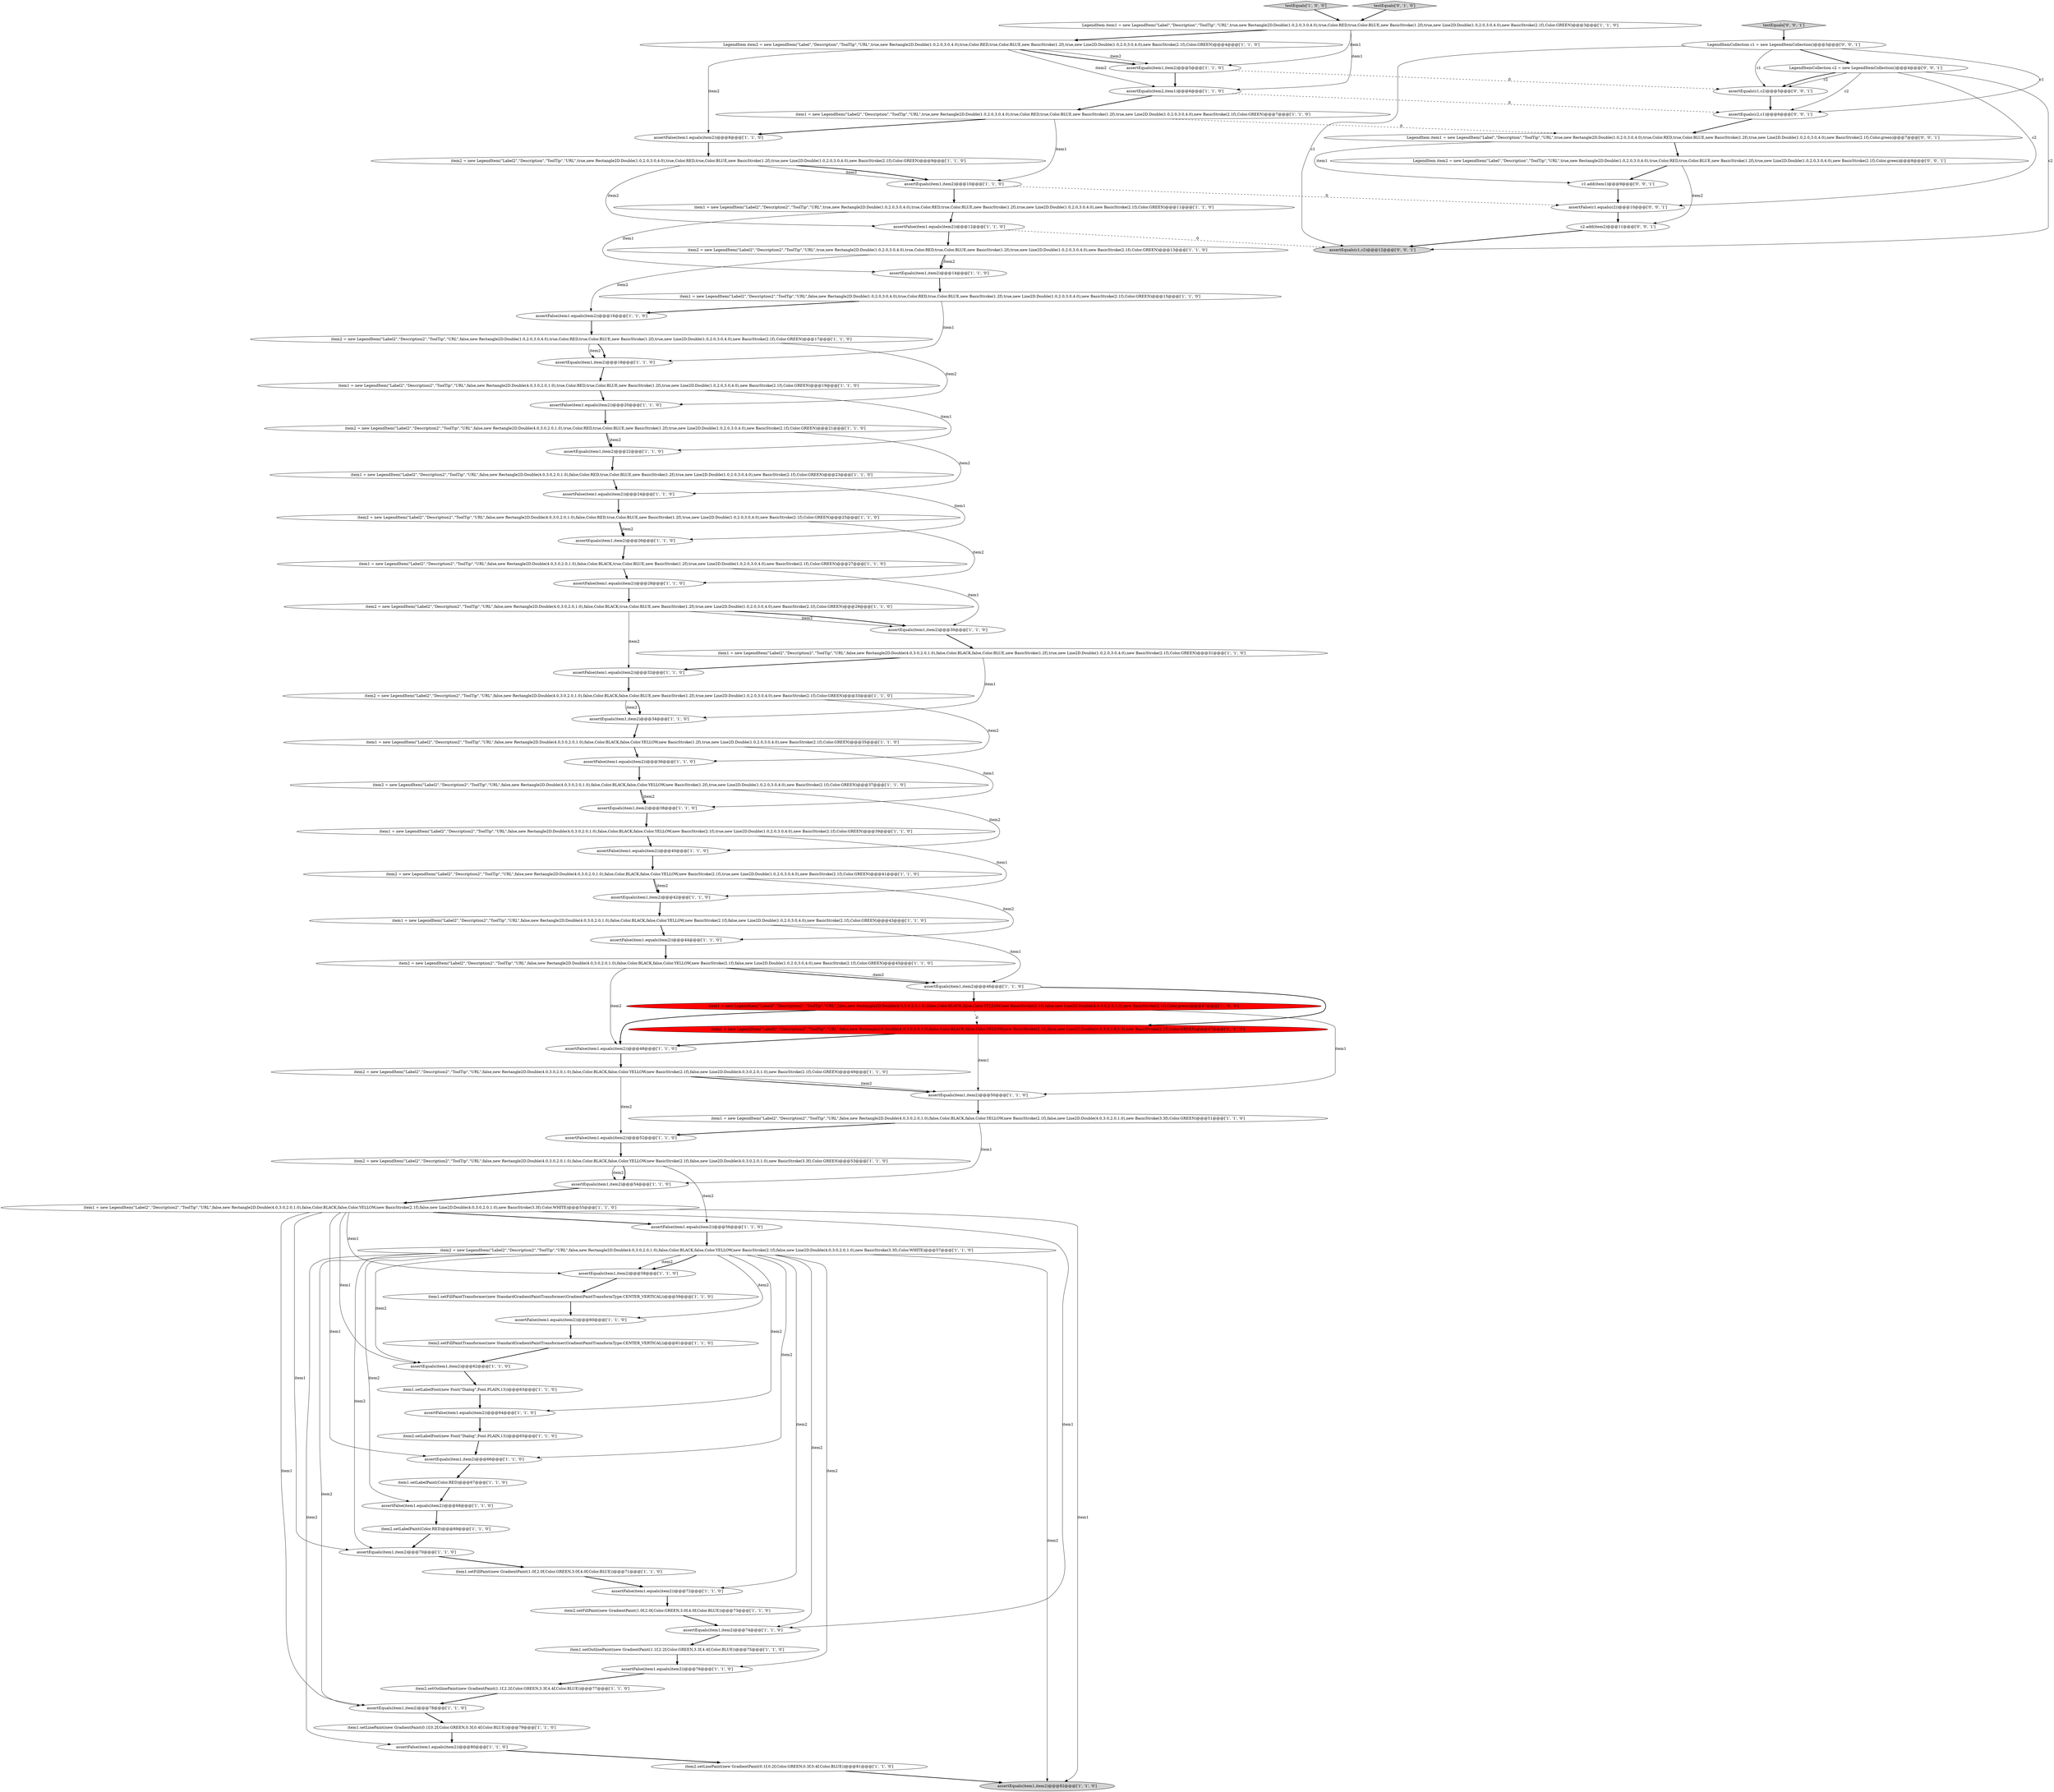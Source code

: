 digraph {
41 [style = filled, label = "assertFalse(item1.equals(item2))@@@64@@@['1', '1', '0']", fillcolor = white, shape = ellipse image = "AAA0AAABBB1BBB"];
90 [style = filled, label = "LegendItemCollection c1 = new LegendItemCollection()@@@3@@@['0', '0', '1']", fillcolor = white, shape = ellipse image = "AAA0AAABBB3BBB"];
17 [style = filled, label = "assertEquals(item1,item2)@@@30@@@['1', '1', '0']", fillcolor = white, shape = ellipse image = "AAA0AAABBB1BBB"];
51 [style = filled, label = "item1 = new LegendItem(\"Label2\",\"Description2\",\"ToolTip\",\"URL\",false,new Rectangle2D.Double(4.0,3.0,2.0,1.0),false,Color.BLACK,false,Color.YELLOW,new BasicStroke(2.1f),false,new Line2D.Double(4.0,3.0,2.0,1.0),new BasicStroke(3.3f),Color.GREEN)@@@51@@@['1', '1', '0']", fillcolor = white, shape = ellipse image = "AAA0AAABBB1BBB"];
84 [style = filled, label = "LegendItemCollection c2 = new LegendItemCollection()@@@4@@@['0', '0', '1']", fillcolor = white, shape = ellipse image = "AAA0AAABBB3BBB"];
9 [style = filled, label = "item1.setLabelPaint(Color.RED)@@@67@@@['1', '1', '0']", fillcolor = white, shape = ellipse image = "AAA0AAABBB1BBB"];
66 [style = filled, label = "assertFalse(item1.equals(item2))@@@24@@@['1', '1', '0']", fillcolor = white, shape = ellipse image = "AAA0AAABBB1BBB"];
76 [style = filled, label = "assertFalse(item1.equals(item2))@@@8@@@['1', '1', '0']", fillcolor = white, shape = ellipse image = "AAA0AAABBB1BBB"];
14 [style = filled, label = "item2 = new LegendItem(\"Label2\",\"Description2\",\"ToolTip\",\"URL\",false,new Rectangle2D.Double(4.0,3.0,2.0,1.0),false,Color.BLACK,false,Color.YELLOW,new BasicStroke(2.1f),false,new Line2D.Double(1.0,2.0,3.0,4.0),new BasicStroke(2.1f),Color.GREEN)@@@45@@@['1', '1', '0']", fillcolor = white, shape = ellipse image = "AAA0AAABBB1BBB"];
75 [style = filled, label = "item2.setLabelFont(new Font(\"Dialog\",Font.PLAIN,13))@@@65@@@['1', '1', '0']", fillcolor = white, shape = ellipse image = "AAA0AAABBB1BBB"];
79 [style = filled, label = "testEquals['1', '0', '0']", fillcolor = lightgray, shape = diamond image = "AAA0AAABBB1BBB"];
85 [style = filled, label = "assertEquals(c2,c1)@@@6@@@['0', '0', '1']", fillcolor = white, shape = ellipse image = "AAA0AAABBB3BBB"];
8 [style = filled, label = "item2 = new LegendItem(\"Label2\",\"Description2\",\"ToolTip\",\"URL\",false,new Rectangle2D.Double(4.0,3.0,2.0,1.0),false,Color.BLACK,false,Color.YELLOW,new BasicStroke(2.1f),false,new Line2D.Double(4.0,3.0,2.0,1.0),new BasicStroke(3.3f),Color.GREEN)@@@53@@@['1', '1', '0']", fillcolor = white, shape = ellipse image = "AAA0AAABBB1BBB"];
23 [style = filled, label = "assertEquals(item2,item1)@@@6@@@['1', '1', '0']", fillcolor = white, shape = ellipse image = "AAA0AAABBB1BBB"];
60 [style = filled, label = "assertFalse(item1.equals(item2))@@@28@@@['1', '1', '0']", fillcolor = white, shape = ellipse image = "AAA0AAABBB1BBB"];
28 [style = filled, label = "assertEquals(item1,item2)@@@54@@@['1', '1', '0']", fillcolor = white, shape = ellipse image = "AAA0AAABBB1BBB"];
26 [style = filled, label = "item1 = new LegendItem(\"Label2\",\"Description2\",\"ToolTip\",\"URL\",false,new Rectangle2D.Double(4.0,3.0,2.0,1.0),false,Color.BLACK,false,Color.YELLOW,new BasicStroke(2.1f),true,new Line2D.Double(1.0,2.0,3.0,4.0),new BasicStroke(2.1f),Color.GREEN)@@@39@@@['1', '1', '0']", fillcolor = white, shape = ellipse image = "AAA0AAABBB1BBB"];
65 [style = filled, label = "assertFalse(item1.equals(item2))@@@12@@@['1', '1', '0']", fillcolor = white, shape = ellipse image = "AAA0AAABBB1BBB"];
32 [style = filled, label = "assertEquals(item1,item2)@@@14@@@['1', '1', '0']", fillcolor = white, shape = ellipse image = "AAA0AAABBB1BBB"];
91 [style = filled, label = "c1.add(item1)@@@9@@@['0', '0', '1']", fillcolor = white, shape = ellipse image = "AAA0AAABBB3BBB"];
49 [style = filled, label = "item2 = new LegendItem(\"Label2\",\"Description2\",\"ToolTip\",\"URL\",false,new Rectangle2D.Double(4.0,3.0,2.0,1.0),false,Color.RED,true,Color.BLUE,new BasicStroke(1.2f),true,new Line2D.Double(1.0,2.0,3.0,4.0),new BasicStroke(2.1f),Color.GREEN)@@@25@@@['1', '1', '0']", fillcolor = white, shape = ellipse image = "AAA0AAABBB1BBB"];
15 [style = filled, label = "assertFalse(item1.equals(item2))@@@72@@@['1', '1', '0']", fillcolor = white, shape = ellipse image = "AAA0AAABBB1BBB"];
30 [style = filled, label = "assertEquals(item1,item2)@@@74@@@['1', '1', '0']", fillcolor = white, shape = ellipse image = "AAA0AAABBB1BBB"];
22 [style = filled, label = "assertEquals(item1,item2)@@@82@@@['1', '1', '0']", fillcolor = lightgray, shape = ellipse image = "AAA0AAABBB1BBB"];
80 [style = filled, label = "item1 = new LegendItem(\"Label2\",\"Description2\",\"ToolTip\",\"URL\",false,new Rectangle2D.Double(4.0,3.0,2.0,1.0),false,Color.BLACK,false,Color.YELLOW,new BasicStroke(1.2f),true,new Line2D.Double(1.0,2.0,3.0,4.0),new BasicStroke(2.1f),Color.GREEN)@@@35@@@['1', '1', '0']", fillcolor = white, shape = ellipse image = "AAA0AAABBB1BBB"];
57 [style = filled, label = "LegendItem item2 = new LegendItem(\"Label\",\"Description\",\"ToolTip\",\"URL\",true,new Rectangle2D.Double(1.0,2.0,3.0,4.0),true,Color.RED,true,Color.BLUE,new BasicStroke(1.2f),true,new Line2D.Double(1.0,2.0,3.0,4.0),new BasicStroke(2.1f),Color.GREEN)@@@4@@@['1', '1', '0']", fillcolor = white, shape = ellipse image = "AAA0AAABBB1BBB"];
16 [style = filled, label = "assertFalse(item1.equals(item2))@@@36@@@['1', '1', '0']", fillcolor = white, shape = ellipse image = "AAA0AAABBB1BBB"];
71 [style = filled, label = "assertEquals(item1,item2)@@@46@@@['1', '1', '0']", fillcolor = white, shape = ellipse image = "AAA0AAABBB1BBB"];
64 [style = filled, label = "item1 = new LegendItem(\"Label2\",\"Description\",\"ToolTip\",\"URL\",true,new Rectangle2D.Double(1.0,2.0,3.0,4.0),true,Color.RED,true,Color.BLUE,new BasicStroke(1.2f),true,new Line2D.Double(1.0,2.0,3.0,4.0),new BasicStroke(2.1f),Color.GREEN)@@@7@@@['1', '1', '0']", fillcolor = white, shape = ellipse image = "AAA0AAABBB1BBB"];
10 [style = filled, label = "item1.setFillPaint(new GradientPaint(1.0f,2.0f,Color.GREEN,3.0f,4.0f,Color.BLUE))@@@71@@@['1', '1', '0']", fillcolor = white, shape = ellipse image = "AAA0AAABBB1BBB"];
56 [style = filled, label = "item2 = new LegendItem(\"Label2\",\"Description2\",\"ToolTip\",\"URL\",false,new Rectangle2D.Double(4.0,3.0,2.0,1.0),true,Color.RED,true,Color.BLUE,new BasicStroke(1.2f),true,new Line2D.Double(1.0,2.0,3.0,4.0),new BasicStroke(2.1f),Color.GREEN)@@@21@@@['1', '1', '0']", fillcolor = white, shape = ellipse image = "AAA0AAABBB1BBB"];
13 [style = filled, label = "item1.setLinePaint(new GradientPaint(0.1f,0.2f,Color.GREEN,0.3f,0.4f,Color.BLUE))@@@79@@@['1', '1', '0']", fillcolor = white, shape = ellipse image = "AAA0AAABBB1BBB"];
44 [style = filled, label = "item2.setLinePaint(new GradientPaint(0.1f,0.2f,Color.GREEN,0.3f,0.4f,Color.BLUE))@@@81@@@['1', '1', '0']", fillcolor = white, shape = ellipse image = "AAA0AAABBB1BBB"];
42 [style = filled, label = "assertFalse(item1.equals(item2))@@@44@@@['1', '1', '0']", fillcolor = white, shape = ellipse image = "AAA0AAABBB1BBB"];
11 [style = filled, label = "item1 = new LegendItem(\"Label2\",\"Description2\",\"ToolTip\",\"URL\",false,new Rectangle2D.Double(4.0,3.0,2.0,1.0),true,Color.RED,true,Color.BLUE,new BasicStroke(1.2f),true,new Line2D.Double(1.0,2.0,3.0,4.0),new BasicStroke(2.1f),Color.GREEN)@@@19@@@['1', '1', '0']", fillcolor = white, shape = ellipse image = "AAA0AAABBB1BBB"];
35 [style = filled, label = "item1 = new LegendItem(\"Label2\",\"Description2\",\"ToolTip\",\"URL\",false,new Rectangle2D.Double(4.0,3.0,2.0,1.0),false,Color.RED,true,Color.BLUE,new BasicStroke(1.2f),true,new Line2D.Double(1.0,2.0,3.0,4.0),new BasicStroke(2.1f),Color.GREEN)@@@23@@@['1', '1', '0']", fillcolor = white, shape = ellipse image = "AAA0AAABBB1BBB"];
72 [style = filled, label = "assertFalse(item1.equals(item2))@@@68@@@['1', '1', '0']", fillcolor = white, shape = ellipse image = "AAA0AAABBB1BBB"];
27 [style = filled, label = "item2.setFillPaint(new GradientPaint(1.0f,2.0f,Color.GREEN,3.0f,4.0f,Color.BLUE))@@@73@@@['1', '1', '0']", fillcolor = white, shape = ellipse image = "AAA0AAABBB1BBB"];
1 [style = filled, label = "assertFalse(item1.equals(item2))@@@80@@@['1', '1', '0']", fillcolor = white, shape = ellipse image = "AAA0AAABBB1BBB"];
18 [style = filled, label = "assertFalse(item1.equals(item2))@@@56@@@['1', '1', '0']", fillcolor = white, shape = ellipse image = "AAA0AAABBB1BBB"];
7 [style = filled, label = "item1.setLabelFont(new Font(\"Dialog\",Font.PLAIN,13))@@@63@@@['1', '1', '0']", fillcolor = white, shape = ellipse image = "AAA0AAABBB1BBB"];
58 [style = filled, label = "assertFalse(item1.equals(item2))@@@60@@@['1', '1', '0']", fillcolor = white, shape = ellipse image = "AAA0AAABBB1BBB"];
46 [style = filled, label = "assertFalse(item1.equals(item2))@@@20@@@['1', '1', '0']", fillcolor = white, shape = ellipse image = "AAA0AAABBB1BBB"];
6 [style = filled, label = "item1.setFillPaintTransformer(new StandardGradientPaintTransformer(GradientPaintTransformType.CENTER_VERTICAL))@@@59@@@['1', '1', '0']", fillcolor = white, shape = ellipse image = "AAA0AAABBB1BBB"];
48 [style = filled, label = "item2 = new LegendItem(\"Label2\",\"Description2\",\"ToolTip\",\"URL\",false,new Rectangle2D.Double(4.0,3.0,2.0,1.0),false,Color.BLACK,false,Color.YELLOW,new BasicStroke(2.1f),false,new Line2D.Double(4.0,3.0,2.0,1.0),new BasicStroke(3.3f),Color.WHITE)@@@57@@@['1', '1', '0']", fillcolor = white, shape = ellipse image = "AAA0AAABBB1BBB"];
43 [style = filled, label = "item2.setLabelPaint(Color.RED)@@@69@@@['1', '1', '0']", fillcolor = white, shape = ellipse image = "AAA0AAABBB1BBB"];
88 [style = filled, label = "assertEquals(c1,c2)@@@12@@@['0', '0', '1']", fillcolor = lightgray, shape = ellipse image = "AAA0AAABBB3BBB"];
81 [style = filled, label = "item1 = new LegendItem(\"Label2\",\"Description2\",\"ToolTip\",\"URL\",false,new Rectangle2D.Double(4.0,3.0,2.0,1.0),false,Color.BLACK,false,Color.YELLOW,new BasicStroke(2.1f),false,new Line2D.Double(4.0,3.0,2.0,1.0),new BasicStroke(2.1f),Color.GREEN)@@@47@@@['0', '1', '0']", fillcolor = red, shape = ellipse image = "AAA1AAABBB2BBB"];
69 [style = filled, label = "assertFalse(item1.equals(item2))@@@40@@@['1', '1', '0']", fillcolor = white, shape = ellipse image = "AAA0AAABBB1BBB"];
61 [style = filled, label = "item2 = new LegendItem(\"Label2\",\"Description2\",\"ToolTip\",\"URL\",false,new Rectangle2D.Double(1.0,2.0,3.0,4.0),true,Color.RED,true,Color.BLUE,new BasicStroke(1.2f),true,new Line2D.Double(1.0,2.0,3.0,4.0),new BasicStroke(2.1f),Color.GREEN)@@@17@@@['1', '1', '0']", fillcolor = white, shape = ellipse image = "AAA0AAABBB1BBB"];
52 [style = filled, label = "assertFalse(item1.equals(item2))@@@52@@@['1', '1', '0']", fillcolor = white, shape = ellipse image = "AAA0AAABBB1BBB"];
3 [style = filled, label = "item1.setOutlinePaint(new GradientPaint(1.1f,2.2f,Color.GREEN,3.3f,4.4f,Color.BLUE))@@@75@@@['1', '1', '0']", fillcolor = white, shape = ellipse image = "AAA0AAABBB1BBB"];
34 [style = filled, label = "item1 = new LegendItem(\"Label2\",\"Description2\",\"ToolTip\",\"URL\",false,new Rectangle2D.Double(1.0,2.0,3.0,4.0),true,Color.RED,true,Color.BLUE,new BasicStroke(1.2f),true,new Line2D.Double(1.0,2.0,3.0,4.0),new BasicStroke(2.1f),Color.GREEN)@@@15@@@['1', '1', '0']", fillcolor = white, shape = ellipse image = "AAA0AAABBB1BBB"];
29 [style = filled, label = "assertEquals(item1,item2)@@@62@@@['1', '1', '0']", fillcolor = white, shape = ellipse image = "AAA0AAABBB1BBB"];
54 [style = filled, label = "item2 = new LegendItem(\"Label2\",\"Description2\",\"ToolTip\",\"URL\",false,new Rectangle2D.Double(4.0,3.0,2.0,1.0),false,Color.BLACK,false,Color.YELLOW,new BasicStroke(2.1f),true,new Line2D.Double(1.0,2.0,3.0,4.0),new BasicStroke(2.1f),Color.GREEN)@@@41@@@['1', '1', '0']", fillcolor = white, shape = ellipse image = "AAA0AAABBB1BBB"];
25 [style = filled, label = "assertFalse(item1.equals(item2))@@@76@@@['1', '1', '0']", fillcolor = white, shape = ellipse image = "AAA0AAABBB1BBB"];
59 [style = filled, label = "assertFalse(item1.equals(item2))@@@48@@@['1', '1', '0']", fillcolor = white, shape = ellipse image = "AAA0AAABBB1BBB"];
82 [style = filled, label = "testEquals['0', '1', '0']", fillcolor = lightgray, shape = diamond image = "AAA0AAABBB2BBB"];
40 [style = filled, label = "assertEquals(item1,item2)@@@5@@@['1', '1', '0']", fillcolor = white, shape = ellipse image = "AAA0AAABBB1BBB"];
36 [style = filled, label = "assertEquals(item1,item2)@@@70@@@['1', '1', '0']", fillcolor = white, shape = ellipse image = "AAA0AAABBB1BBB"];
38 [style = filled, label = "item1 = new LegendItem(\"Label2\",\"Description2\",\"ToolTip\",\"URL\",false,new Rectangle2D.Double(4.0,3.0,2.0,1.0),false,Color.BLACK,false,Color.YELLOW,new BasicStroke(2.1f),false,new Line2D.Double(4.0,3.0,2.0,1.0),new BasicStroke(3.3f),Color.WHITE)@@@55@@@['1', '1', '0']", fillcolor = white, shape = ellipse image = "AAA0AAABBB1BBB"];
33 [style = filled, label = "assertEquals(item1,item2)@@@38@@@['1', '1', '0']", fillcolor = white, shape = ellipse image = "AAA0AAABBB1BBB"];
24 [style = filled, label = "item2 = new LegendItem(\"Label2\",\"Description2\",\"ToolTip\",\"URL\",false,new Rectangle2D.Double(4.0,3.0,2.0,1.0),false,Color.BLACK,false,Color.YELLOW,new BasicStroke(2.1f),false,new Line2D.Double(4.0,3.0,2.0,1.0),new BasicStroke(2.1f),Color.GREEN)@@@49@@@['1', '1', '0']", fillcolor = white, shape = ellipse image = "AAA0AAABBB1BBB"];
63 [style = filled, label = "item2 = new LegendItem(\"Label2\",\"Description\",\"ToolTip\",\"URL\",true,new Rectangle2D.Double(1.0,2.0,3.0,4.0),true,Color.RED,true,Color.BLUE,new BasicStroke(1.2f),true,new Line2D.Double(1.0,2.0,3.0,4.0),new BasicStroke(2.1f),Color.GREEN)@@@9@@@['1', '1', '0']", fillcolor = white, shape = ellipse image = "AAA0AAABBB1BBB"];
67 [style = filled, label = "item2.setOutlinePaint(new GradientPaint(1.1f,2.2f,Color.GREEN,3.3f,4.4f,Color.BLUE))@@@77@@@['1', '1', '0']", fillcolor = white, shape = ellipse image = "AAA0AAABBB1BBB"];
87 [style = filled, label = "LegendItem item1 = new LegendItem(\"Label\",\"Description\",\"ToolTip\",\"URL\",true,new Rectangle2D.Double(1.0,2.0,3.0,4.0),true,Color.RED,true,Color.BLUE,new BasicStroke(1.2f),true,new Line2D.Double(1.0,2.0,3.0,4.0),new BasicStroke(2.1f),Color.green)@@@7@@@['0', '0', '1']", fillcolor = white, shape = ellipse image = "AAA0AAABBB3BBB"];
53 [style = filled, label = "item1 = new LegendItem(\"Label2\",\"Description2\",\"ToolTip\",\"URL\",true,new Rectangle2D.Double(1.0,2.0,3.0,4.0),true,Color.RED,true,Color.BLUE,new BasicStroke(1.2f),true,new Line2D.Double(1.0,2.0,3.0,4.0),new BasicStroke(2.1f),Color.GREEN)@@@11@@@['1', '1', '0']", fillcolor = white, shape = ellipse image = "AAA0AAABBB1BBB"];
68 [style = filled, label = "item1 = new LegendItem(\"Label2\",\"Description2\",\"ToolTip\",\"URL\",false,new Rectangle2D.Double(4.0,3.0,2.0,1.0),false,Color.BLACK,true,Color.BLUE,new BasicStroke(1.2f),true,new Line2D.Double(1.0,2.0,3.0,4.0),new BasicStroke(2.1f),Color.GREEN)@@@27@@@['1', '1', '0']", fillcolor = white, shape = ellipse image = "AAA0AAABBB1BBB"];
70 [style = filled, label = "item2.setFillPaintTransformer(new StandardGradientPaintTransformer(GradientPaintTransformType.CENTER_VERTICAL))@@@61@@@['1', '1', '0']", fillcolor = white, shape = ellipse image = "AAA0AAABBB1BBB"];
21 [style = filled, label = "assertEquals(item1,item2)@@@66@@@['1', '1', '0']", fillcolor = white, shape = ellipse image = "AAA0AAABBB1BBB"];
4 [style = filled, label = "LegendItem item1 = new LegendItem(\"Label\",\"Description\",\"ToolTip\",\"URL\",true,new Rectangle2D.Double(1.0,2.0,3.0,4.0),true,Color.RED,true,Color.BLUE,new BasicStroke(1.2f),true,new Line2D.Double(1.0,2.0,3.0,4.0),new BasicStroke(2.1f),Color.GREEN)@@@3@@@['1', '1', '0']", fillcolor = white, shape = ellipse image = "AAA0AAABBB1BBB"];
78 [style = filled, label = "assertEquals(item1,item2)@@@58@@@['1', '1', '0']", fillcolor = white, shape = ellipse image = "AAA0AAABBB1BBB"];
0 [style = filled, label = "item2 = new LegendItem(\"Label2\",\"Description2\",\"ToolTip\",\"URL\",false,new Rectangle2D.Double(4.0,3.0,2.0,1.0),false,Color.BLACK,true,Color.BLUE,new BasicStroke(1.2f),true,new Line2D.Double(1.0,2.0,3.0,4.0),new BasicStroke(2.1f),Color.GREEN)@@@29@@@['1', '1', '0']", fillcolor = white, shape = ellipse image = "AAA0AAABBB1BBB"];
73 [style = filled, label = "assertFalse(item1.equals(item2))@@@16@@@['1', '1', '0']", fillcolor = white, shape = ellipse image = "AAA0AAABBB1BBB"];
50 [style = filled, label = "assertEquals(item1,item2)@@@26@@@['1', '1', '0']", fillcolor = white, shape = ellipse image = "AAA0AAABBB1BBB"];
12 [style = filled, label = "item1 = new LegendItem(\"Label2\",\"Description2\",\"ToolTip\",\"URL\",false,new Rectangle2D.Double(4.0,3.0,2.0,1.0),false,Color.BLACK,false,Color.BLUE,new BasicStroke(1.2f),true,new Line2D.Double(1.0,2.0,3.0,4.0),new BasicStroke(2.1f),Color.GREEN)@@@31@@@['1', '1', '0']", fillcolor = white, shape = ellipse image = "AAA0AAABBB1BBB"];
74 [style = filled, label = "item1 = new LegendItem(\"Label2\",\"Description2\",\"ToolTip\",\"URL\",false,new Rectangle2D.Double(4.0,3.0,2.0,1.0),false,Color.BLACK,false,Color.YELLOW,new BasicStroke(2.1f),false,new Line2D.Double(1.0,2.0,3.0,4.0),new BasicStroke(2.1f),Color.GREEN)@@@43@@@['1', '1', '0']", fillcolor = white, shape = ellipse image = "AAA0AAABBB1BBB"];
62 [style = filled, label = "assertEquals(item1,item2)@@@34@@@['1', '1', '0']", fillcolor = white, shape = ellipse image = "AAA0AAABBB1BBB"];
93 [style = filled, label = "c2.add(item2)@@@11@@@['0', '0', '1']", fillcolor = white, shape = ellipse image = "AAA0AAABBB3BBB"];
2 [style = filled, label = "item2 = new LegendItem(\"Label2\",\"Description2\",\"ToolTip\",\"URL\",false,new Rectangle2D.Double(4.0,3.0,2.0,1.0),false,Color.BLACK,false,Color.YELLOW,new BasicStroke(1.2f),true,new Line2D.Double(1.0,2.0,3.0,4.0),new BasicStroke(2.1f),Color.GREEN)@@@37@@@['1', '1', '0']", fillcolor = white, shape = ellipse image = "AAA0AAABBB1BBB"];
55 [style = filled, label = "assertEquals(item1,item2)@@@18@@@['1', '1', '0']", fillcolor = white, shape = ellipse image = "AAA0AAABBB1BBB"];
20 [style = filled, label = "assertEquals(item1,item2)@@@42@@@['1', '1', '0']", fillcolor = white, shape = ellipse image = "AAA0AAABBB1BBB"];
92 [style = filled, label = "assertFalse(c1.equals(c2))@@@10@@@['0', '0', '1']", fillcolor = white, shape = ellipse image = "AAA0AAABBB3BBB"];
39 [style = filled, label = "assertEquals(item1,item2)@@@10@@@['1', '1', '0']", fillcolor = white, shape = ellipse image = "AAA0AAABBB1BBB"];
37 [style = filled, label = "assertEquals(item1,item2)@@@78@@@['1', '1', '0']", fillcolor = white, shape = ellipse image = "AAA0AAABBB1BBB"];
77 [style = filled, label = "assertEquals(item1,item2)@@@22@@@['1', '1', '0']", fillcolor = white, shape = ellipse image = "AAA0AAABBB1BBB"];
86 [style = filled, label = "assertEquals(c1,c2)@@@5@@@['0', '0', '1']", fillcolor = white, shape = ellipse image = "AAA0AAABBB3BBB"];
83 [style = filled, label = "testEquals['0', '0', '1']", fillcolor = lightgray, shape = diamond image = "AAA0AAABBB3BBB"];
45 [style = filled, label = "item2 = new LegendItem(\"Label2\",\"Description2\",\"ToolTip\",\"URL\",true,new Rectangle2D.Double(1.0,2.0,3.0,4.0),true,Color.RED,true,Color.BLUE,new BasicStroke(1.2f),true,new Line2D.Double(1.0,2.0,3.0,4.0),new BasicStroke(2.1f),Color.GREEN)@@@13@@@['1', '1', '0']", fillcolor = white, shape = ellipse image = "AAA0AAABBB1BBB"];
89 [style = filled, label = "LegendItem item2 = new LegendItem(\"Label\",\"Description\",\"ToolTip\",\"URL\",true,new Rectangle2D.Double(1.0,2.0,3.0,4.0),true,Color.RED,true,Color.BLUE,new BasicStroke(1.2f),true,new Line2D.Double(1.0,2.0,3.0,4.0),new BasicStroke(2.1f),Color.green)@@@8@@@['0', '0', '1']", fillcolor = white, shape = ellipse image = "AAA0AAABBB3BBB"];
5 [style = filled, label = "item2 = new LegendItem(\"Label2\",\"Description2\",\"ToolTip\",\"URL\",false,new Rectangle2D.Double(4.0,3.0,2.0,1.0),false,Color.BLACK,false,Color.BLUE,new BasicStroke(1.2f),true,new Line2D.Double(1.0,2.0,3.0,4.0),new BasicStroke(2.1f),Color.GREEN)@@@33@@@['1', '1', '0']", fillcolor = white, shape = ellipse image = "AAA0AAABBB1BBB"];
19 [style = filled, label = "item1 = new LegendItem(\"Label2\",\"Description2\",\"ToolTip\",\"URL\",false,new Rectangle2D.Double(4.0,3.0,2.0,1.0),false,Color.BLACK,false,Color.YELLOW,new BasicStroke(2.1f),false,new Line2D.Double(4.0,3.0,2.0,1.0),new BasicStroke(2.1f),Color.green)@@@47@@@['1', '0', '0']", fillcolor = red, shape = ellipse image = "AAA1AAABBB1BBB"];
47 [style = filled, label = "assertEquals(item1,item2)@@@50@@@['1', '1', '0']", fillcolor = white, shape = ellipse image = "AAA0AAABBB1BBB"];
31 [style = filled, label = "assertFalse(item1.equals(item2))@@@32@@@['1', '1', '0']", fillcolor = white, shape = ellipse image = "AAA0AAABBB1BBB"];
84->86 [style = solid, label="c2"];
52->8 [style = bold, label=""];
38->36 [style = solid, label="item1"];
70->29 [style = bold, label=""];
48->25 [style = solid, label="item2"];
38->30 [style = solid, label="item1"];
28->38 [style = bold, label=""];
48->22 [style = solid, label="item2"];
90->88 [style = solid, label="c1"];
32->34 [style = bold, label=""];
11->46 [style = bold, label=""];
38->22 [style = solid, label="item1"];
68->17 [style = solid, label="item1"];
40->86 [style = dashed, label="0"];
40->23 [style = bold, label=""];
13->1 [style = bold, label=""];
57->40 [style = solid, label="item2"];
48->78 [style = solid, label="item2"];
90->84 [style = bold, label=""];
75->21 [style = bold, label=""];
53->65 [style = bold, label=""];
48->30 [style = solid, label="item2"];
8->18 [style = solid, label="item2"];
73->61 [style = bold, label=""];
47->51 [style = bold, label=""];
50->68 [style = bold, label=""];
24->52 [style = solid, label="item2"];
89->91 [style = bold, label=""];
35->50 [style = solid, label="item1"];
55->11 [style = bold, label=""];
61->46 [style = solid, label="item2"];
56->66 [style = solid, label="item2"];
0->17 [style = solid, label="item2"];
51->28 [style = solid, label="item1"];
56->77 [style = solid, label="item2"];
45->73 [style = solid, label="item2"];
83->90 [style = bold, label=""];
2->69 [style = solid, label="item2"];
0->31 [style = solid, label="item2"];
8->28 [style = bold, label=""];
60->0 [style = bold, label=""];
54->20 [style = solid, label="item2"];
48->1 [style = solid, label="item2"];
65->45 [style = bold, label=""];
34->73 [style = bold, label=""];
35->66 [style = bold, label=""];
1->44 [style = bold, label=""];
57->40 [style = bold, label=""];
64->39 [style = solid, label="item1"];
63->65 [style = solid, label="item2"];
19->47 [style = solid, label="item1"];
0->17 [style = bold, label=""];
81->59 [style = bold, label=""];
31->5 [style = bold, label=""];
27->30 [style = bold, label=""];
64->76 [style = bold, label=""];
38->29 [style = solid, label="item1"];
14->59 [style = solid, label="item2"];
58->70 [style = bold, label=""];
14->71 [style = bold, label=""];
24->47 [style = bold, label=""];
72->43 [style = bold, label=""];
5->62 [style = bold, label=""];
84->85 [style = solid, label="c2"];
74->42 [style = bold, label=""];
53->32 [style = solid, label="item1"];
61->55 [style = bold, label=""];
5->62 [style = solid, label="item2"];
90->85 [style = solid, label="c1"];
38->18 [style = bold, label=""];
21->9 [style = bold, label=""];
48->41 [style = solid, label="item2"];
48->15 [style = solid, label="item2"];
38->78 [style = solid, label="item1"];
5->16 [style = solid, label="item2"];
80->16 [style = bold, label=""];
4->40 [style = solid, label="item1"];
9->72 [style = bold, label=""];
2->33 [style = bold, label=""];
81->47 [style = solid, label="item1"];
23->64 [style = bold, label=""];
12->62 [style = solid, label="item1"];
79->4 [style = bold, label=""];
44->22 [style = bold, label=""];
38->37 [style = solid, label="item1"];
48->36 [style = solid, label="item2"];
20->74 [style = bold, label=""];
37->13 [style = bold, label=""];
82->4 [style = bold, label=""];
63->39 [style = solid, label="item2"];
66->49 [style = bold, label=""];
71->19 [style = bold, label=""];
92->93 [style = bold, label=""];
12->31 [style = bold, label=""];
63->39 [style = bold, label=""];
87->91 [style = solid, label="item1"];
77->35 [style = bold, label=""];
74->71 [style = solid, label="item1"];
46->56 [style = bold, label=""];
49->50 [style = solid, label="item2"];
71->81 [style = bold, label=""];
14->71 [style = solid, label="item2"];
4->57 [style = bold, label=""];
54->42 [style = solid, label="item2"];
43->36 [style = bold, label=""];
34->55 [style = solid, label="item1"];
45->32 [style = bold, label=""];
48->72 [style = solid, label="item2"];
24->47 [style = solid, label="item2"];
23->85 [style = dashed, label="0"];
51->52 [style = bold, label=""];
78->6 [style = bold, label=""];
56->77 [style = bold, label=""];
39->53 [style = bold, label=""];
19->59 [style = bold, label=""];
11->77 [style = solid, label="item1"];
48->29 [style = solid, label="item2"];
49->50 [style = bold, label=""];
33->26 [style = bold, label=""];
62->80 [style = bold, label=""];
42->14 [style = bold, label=""];
57->76 [style = solid, label="item2"];
48->37 [style = solid, label="item2"];
17->12 [style = bold, label=""];
18->48 [style = bold, label=""];
48->21 [style = solid, label="item2"];
30->3 [style = bold, label=""];
7->41 [style = bold, label=""];
57->23 [style = solid, label="item2"];
90->86 [style = solid, label="c1"];
48->78 [style = bold, label=""];
38->21 [style = solid, label="item1"];
26->69 [style = bold, label=""];
91->92 [style = bold, label=""];
36->10 [style = bold, label=""];
68->60 [style = bold, label=""];
48->58 [style = solid, label="item2"];
61->55 [style = solid, label="item2"];
10->15 [style = bold, label=""];
41->75 [style = bold, label=""];
19->81 [style = dashed, label="0"];
3->25 [style = bold, label=""];
8->28 [style = solid, label="item2"];
4->23 [style = solid, label="item1"];
69->54 [style = bold, label=""];
54->20 [style = bold, label=""];
49->60 [style = solid, label="item2"];
16->2 [style = bold, label=""];
84->86 [style = bold, label=""];
64->87 [style = dashed, label="0"];
85->87 [style = bold, label=""];
84->88 [style = solid, label="c2"];
86->85 [style = bold, label=""];
39->92 [style = dashed, label="0"];
80->33 [style = solid, label="item1"];
45->32 [style = solid, label="item2"];
2->33 [style = solid, label="item2"];
59->24 [style = bold, label=""];
29->7 [style = bold, label=""];
67->37 [style = bold, label=""];
87->89 [style = bold, label=""];
93->88 [style = bold, label=""];
26->20 [style = solid, label="item1"];
6->58 [style = bold, label=""];
89->93 [style = solid, label="item2"];
25->67 [style = bold, label=""];
15->27 [style = bold, label=""];
76->63 [style = bold, label=""];
65->88 [style = dashed, label="0"];
84->92 [style = solid, label="c2"];
}

